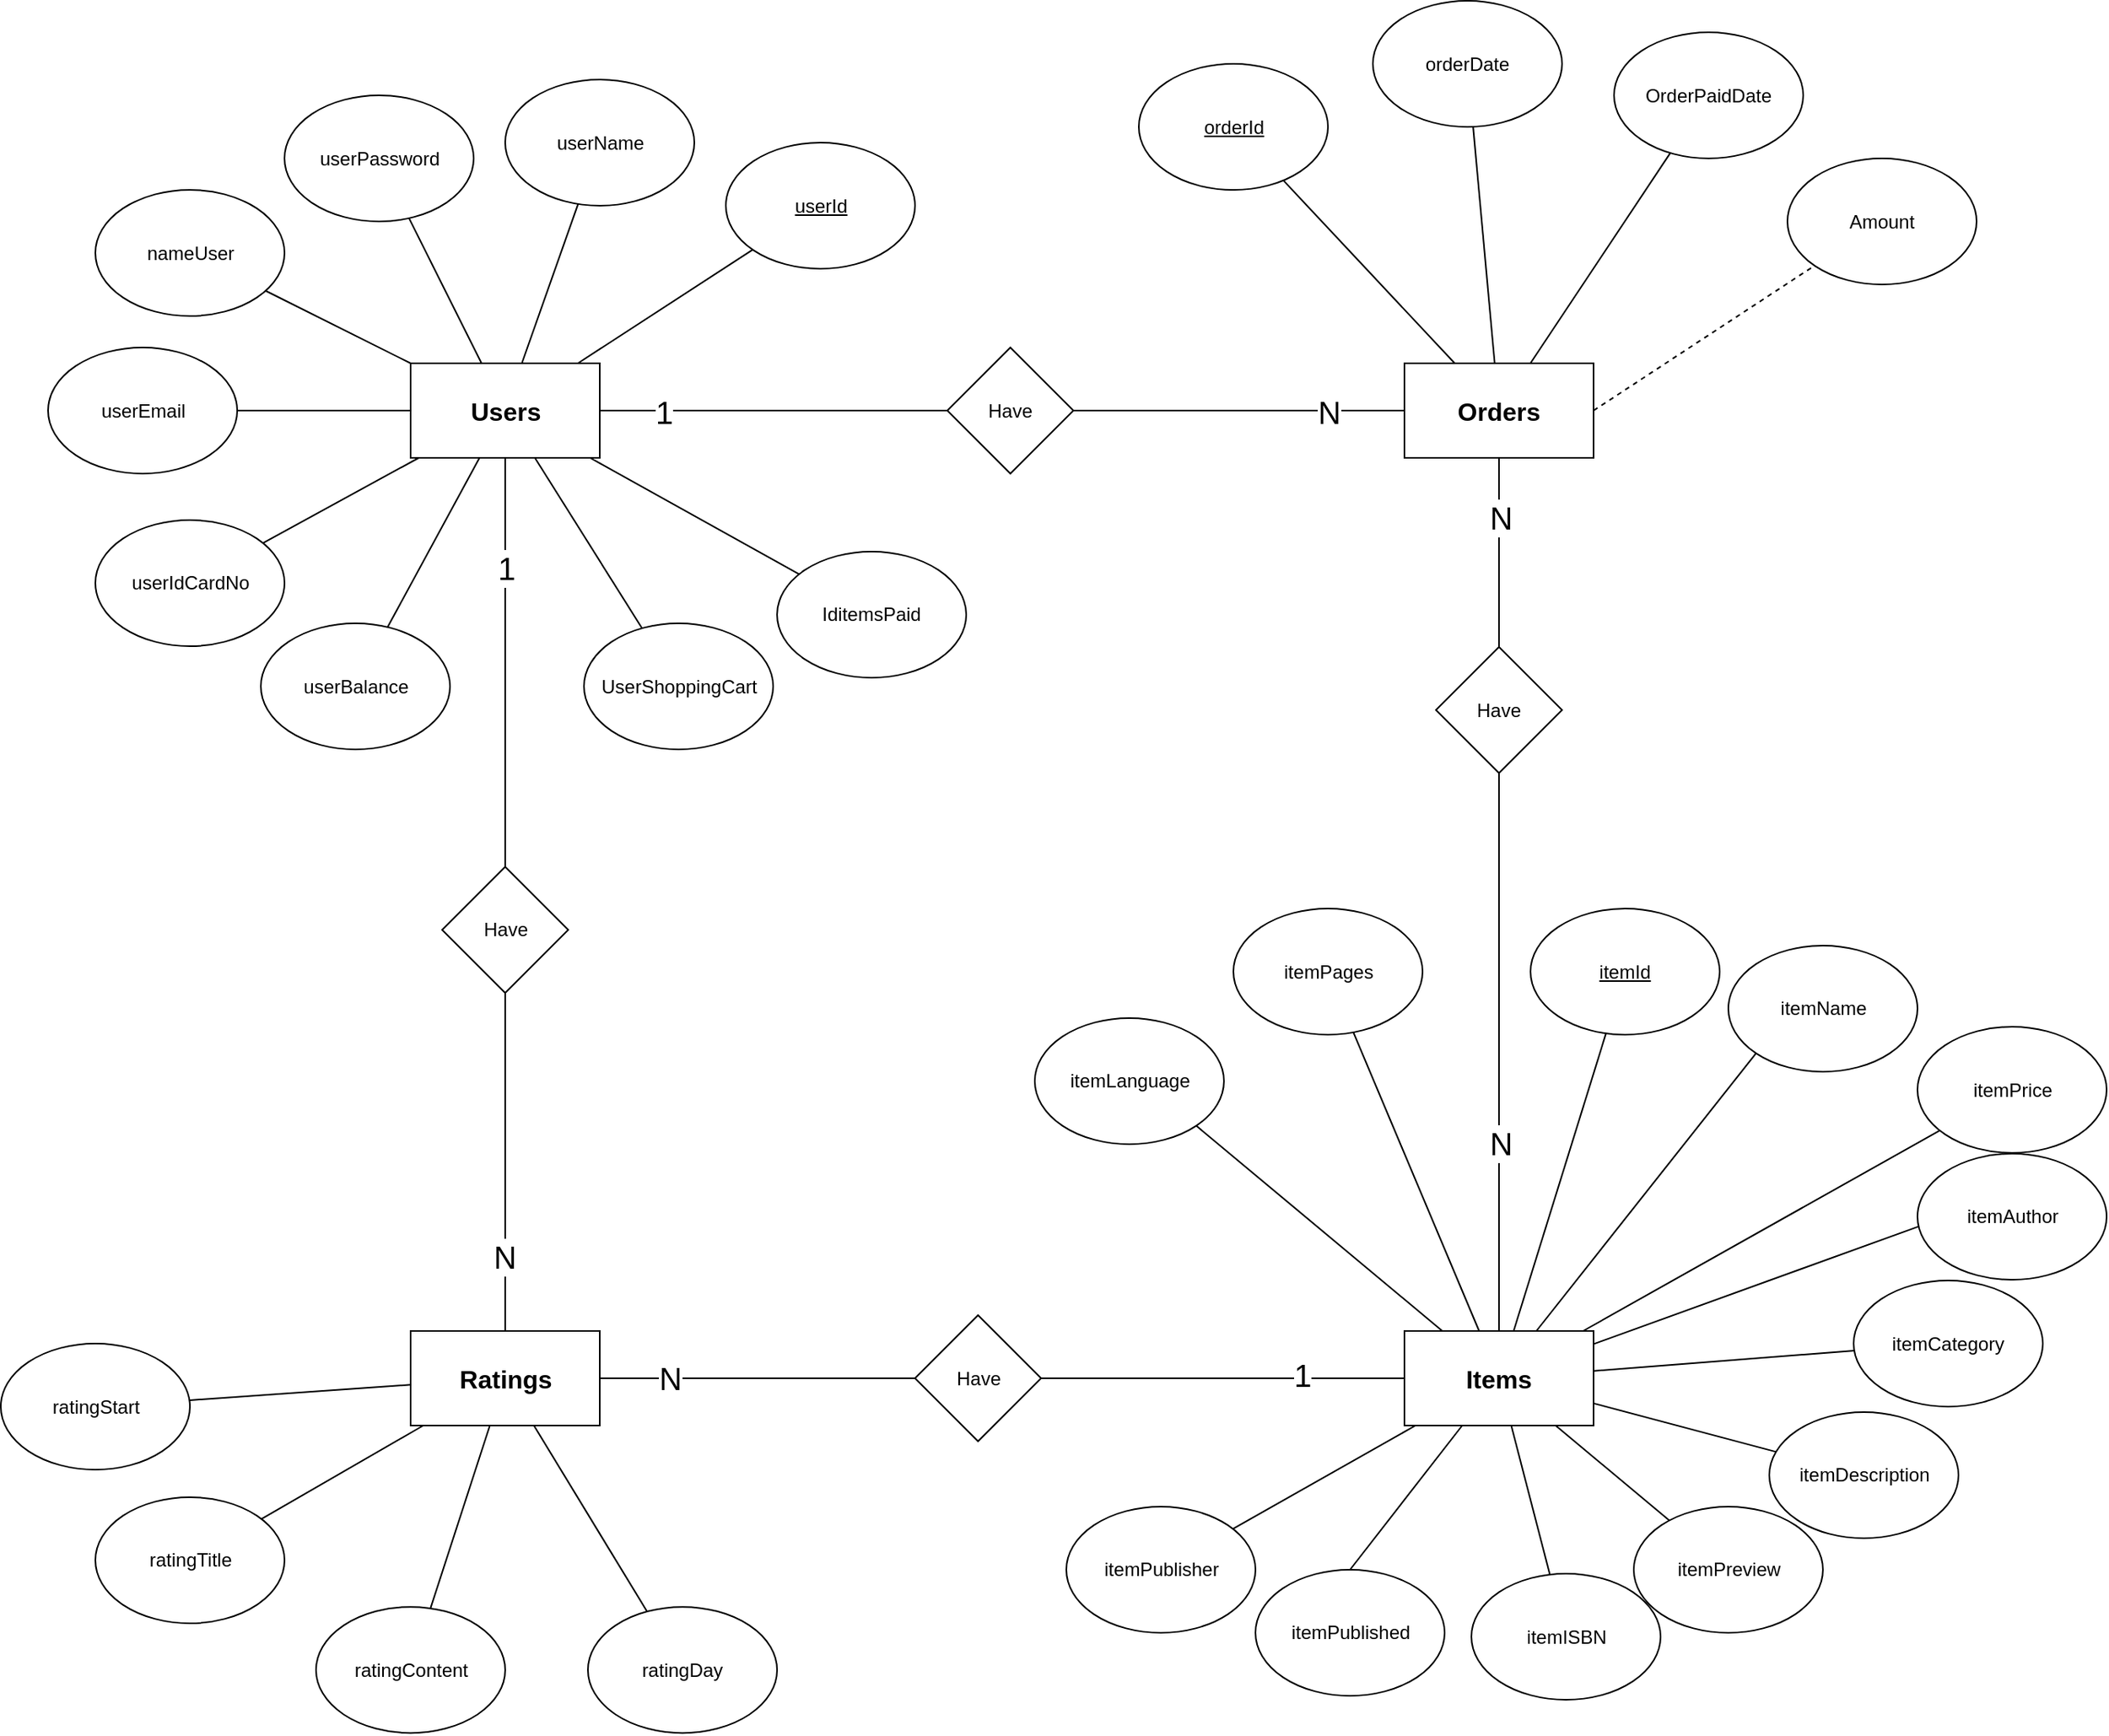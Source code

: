 <mxfile version="10.7.7" type="device"><diagram id="B8fjdtx8XUuWBiJUuwN5" name="Page-1"><mxGraphModel dx="1815" dy="1643" grid="1" gridSize="10" guides="1" tooltips="1" connect="1" arrows="1" fold="1" page="1" pageScale="1" pageWidth="827" pageHeight="1169" math="0" shadow="0"><root><mxCell id="0"/><mxCell id="1" parent="0"/><mxCell id="LwxiWS-IIAqCvhy7_PA3-1" value="&lt;font style=&quot;font-size: 16px&quot;&gt;&lt;b&gt;Items&lt;/b&gt;&lt;/font&gt;" style="rounded=0;whiteSpace=wrap;html=1;" parent="1" vertex="1"><mxGeometry x="97" y="-185.5" width="120" height="60" as="geometry"/></mxCell><mxCell id="LwxiWS-IIAqCvhy7_PA3-8" value="itemPublisher&lt;br&gt;" style="ellipse;whiteSpace=wrap;html=1;" parent="1" vertex="1"><mxGeometry x="-117.5" y="-74" width="120" height="80" as="geometry"/></mxCell><mxCell id="LwxiWS-IIAqCvhy7_PA3-9" value="itemPreview" style="ellipse;whiteSpace=wrap;html=1;" parent="1" vertex="1"><mxGeometry x="242.5" y="-74" width="120" height="80" as="geometry"/></mxCell><mxCell id="LwxiWS-IIAqCvhy7_PA3-21" value="itemPrice" style="ellipse;whiteSpace=wrap;html=1;" parent="1" vertex="1"><mxGeometry x="422.5" y="-378.5" width="120" height="80" as="geometry"/></mxCell><mxCell id="LwxiWS-IIAqCvhy7_PA3-22" value="itemDescription" style="ellipse;whiteSpace=wrap;html=1;" parent="1" vertex="1"><mxGeometry x="328.5" y="-134" width="120" height="80" as="geometry"/></mxCell><mxCell id="LwxiWS-IIAqCvhy7_PA3-24" value="itemPublished" style="ellipse;whiteSpace=wrap;html=1;" parent="1" vertex="1"><mxGeometry x="2.5" y="-34" width="120" height="80" as="geometry"/></mxCell><mxCell id="LwxiWS-IIAqCvhy7_PA3-25" value="itemPages" style="ellipse;whiteSpace=wrap;html=1;" parent="1" vertex="1"><mxGeometry x="-11.5" y="-453.5" width="120" height="80" as="geometry"/></mxCell><mxCell id="LwxiWS-IIAqCvhy7_PA3-26" value="itemISBN" style="ellipse;whiteSpace=wrap;html=1;" parent="1" vertex="1"><mxGeometry x="139.5" y="-31.5" width="120" height="80" as="geometry"/></mxCell><mxCell id="LwxiWS-IIAqCvhy7_PA3-27" value="itemLanguage" style="ellipse;whiteSpace=wrap;html=1;" parent="1" vertex="1"><mxGeometry x="-137.5" y="-384" width="120" height="80" as="geometry"/></mxCell><mxCell id="LwxiWS-IIAqCvhy7_PA3-28" value="itemCategory" style="ellipse;whiteSpace=wrap;html=1;" parent="1" vertex="1"><mxGeometry x="382" y="-217.5" width="120" height="80" as="geometry"/></mxCell><mxCell id="LwxiWS-IIAqCvhy7_PA3-29" value="itemName" style="ellipse;whiteSpace=wrap;html=1;" parent="1" vertex="1"><mxGeometry x="302.5" y="-430" width="120" height="80" as="geometry"/></mxCell><mxCell id="LwxiWS-IIAqCvhy7_PA3-34" value="&lt;b&gt;&lt;font style=&quot;font-size: 16px&quot;&gt;Users&lt;/font&gt;&lt;/b&gt;" style="rounded=0;whiteSpace=wrap;html=1;" parent="1" vertex="1"><mxGeometry x="-533.5" y="-799.5" width="120" height="60" as="geometry"/></mxCell><mxCell id="LwxiWS-IIAqCvhy7_PA3-36" value="userEmail" style="ellipse;whiteSpace=wrap;html=1;" parent="1" vertex="1"><mxGeometry x="-763.5" y="-809.5" width="120" height="80" as="geometry"/></mxCell><mxCell id="LwxiWS-IIAqCvhy7_PA3-44" value="userPassword" style="ellipse;whiteSpace=wrap;html=1;" parent="1" vertex="1"><mxGeometry x="-613.5" y="-969.5" width="120" height="80" as="geometry"/></mxCell><mxCell id="LwxiWS-IIAqCvhy7_PA3-50" value="&lt;u&gt;userId&lt;/u&gt;" style="ellipse;whiteSpace=wrap;html=1;" parent="1" vertex="1"><mxGeometry x="-333.5" y="-939.5" width="120" height="80" as="geometry"/></mxCell><mxCell id="LwxiWS-IIAqCvhy7_PA3-51" value="userName" style="ellipse;whiteSpace=wrap;html=1;" parent="1" vertex="1"><mxGeometry x="-473.5" y="-979.5" width="120" height="80" as="geometry"/></mxCell><mxCell id="LwxiWS-IIAqCvhy7_PA3-78" value="&lt;font style=&quot;font-size: 16px&quot;&gt;&lt;b&gt;Orders&lt;/b&gt;&lt;/font&gt;" style="rounded=0;whiteSpace=wrap;html=1;" parent="1" vertex="1"><mxGeometry x="97" y="-799.5" width="120" height="60" as="geometry"/></mxCell><mxCell id="LwxiWS-IIAqCvhy7_PA3-94" value="orderDate" style="ellipse;whiteSpace=wrap;html=1;" parent="1" vertex="1"><mxGeometry x="77" y="-1029.5" width="120" height="80" as="geometry"/></mxCell><mxCell id="LwxiWS-IIAqCvhy7_PA3-95" value="&lt;u&gt;orderId&lt;/u&gt;" style="ellipse;whiteSpace=wrap;html=1;" parent="1" vertex="1"><mxGeometry x="-71.5" y="-989.5" width="120" height="80" as="geometry"/></mxCell><mxCell id="LwxiWS-IIAqCvhy7_PA3-98" value="&lt;u&gt;itemId&lt;/u&gt;" style="ellipse;whiteSpace=wrap;html=1;" parent="1" vertex="1"><mxGeometry x="177" y="-453.5" width="120" height="80" as="geometry"/></mxCell><mxCell id="1ZZPjtE2MYIxebll1UgH-1" value="" style="endArrow=none;html=1;" parent="1" source="1ZZPjtE2MYIxebll1UgH-4" target="LwxiWS-IIAqCvhy7_PA3-34" edge="1"><mxGeometry width="50" height="50" relative="1" as="geometry"><mxPoint x="-153" y="-559.5" as="sourcePoint"/><mxPoint x="-283" y="-199.5" as="targetPoint"/></mxGeometry></mxCell><mxCell id="1ZZPjtE2MYIxebll1UgH-6" value="&lt;font style=&quot;font-size: 20px&quot;&gt;1&lt;/font&gt;" style="text;html=1;resizable=0;points=[];align=center;verticalAlign=middle;labelBackgroundColor=#ffffff;" parent="1ZZPjtE2MYIxebll1UgH-1" vertex="1" connectable="0"><mxGeometry x="0.525" y="6" relative="1" as="geometry"><mxPoint x="-12" y="-6" as="offset"/></mxGeometry></mxCell><mxCell id="1ZZPjtE2MYIxebll1UgH-4" value="Have" style="rhombus;whiteSpace=wrap;html=1;" parent="1" vertex="1"><mxGeometry x="-193" y="-809.5" width="80" height="80" as="geometry"/></mxCell><mxCell id="1ZZPjtE2MYIxebll1UgH-5" value="" style="endArrow=none;html=1;entryX=1;entryY=0.5;entryDx=0;entryDy=0;exitX=0;exitY=0.5;exitDx=0;exitDy=0;" parent="1" source="LwxiWS-IIAqCvhy7_PA3-78" target="1ZZPjtE2MYIxebll1UgH-4" edge="1"><mxGeometry width="50" height="50" relative="1" as="geometry"><mxPoint x="187.143" y="-688.786" as="sourcePoint"/><mxPoint x="-370" y="-441.643" as="targetPoint"/></mxGeometry></mxCell><mxCell id="1ZZPjtE2MYIxebll1UgH-7" value="&lt;font style=&quot;font-size: 20px&quot;&gt;N&lt;/font&gt;" style="text;html=1;resizable=0;points=[];align=center;verticalAlign=middle;labelBackgroundColor=#ffffff;" parent="1ZZPjtE2MYIxebll1UgH-5" vertex="1" connectable="0"><mxGeometry x="-0.537" relative="1" as="geometry"><mxPoint as="offset"/></mxGeometry></mxCell><mxCell id="RCoCI-62YOv6wNdzBF7K-1" value="" style="endArrow=none;html=1;" parent="1" source="LwxiWS-IIAqCvhy7_PA3-34" target="LwxiWS-IIAqCvhy7_PA3-50" edge="1"><mxGeometry width="50" height="50" relative="1" as="geometry"><mxPoint x="-353.5" y="-449.5" as="sourcePoint"/><mxPoint x="-303.5" y="-499.5" as="targetPoint"/></mxGeometry></mxCell><mxCell id="RCoCI-62YOv6wNdzBF7K-2" value="" style="endArrow=none;html=1;" parent="1" source="LwxiWS-IIAqCvhy7_PA3-34" target="LwxiWS-IIAqCvhy7_PA3-51" edge="1"><mxGeometry width="50" height="50" relative="1" as="geometry"><mxPoint x="-258.5" y="-444.5" as="sourcePoint"/><mxPoint x="-249" y="-494.5" as="targetPoint"/></mxGeometry></mxCell><mxCell id="RCoCI-62YOv6wNdzBF7K-3" value="" style="endArrow=none;html=1;" parent="1" source="LwxiWS-IIAqCvhy7_PA3-34" target="LwxiWS-IIAqCvhy7_PA3-44" edge="1"><mxGeometry width="50" height="50" relative="1" as="geometry"><mxPoint x="-248.5" y="-429.559" as="sourcePoint"/><mxPoint x="-248.5" y="-549.559" as="targetPoint"/></mxGeometry></mxCell><mxCell id="RCoCI-62YOv6wNdzBF7K-43" value="" style="endArrow=none;html=1;" parent="1" source="LwxiWS-IIAqCvhy7_PA3-25" target="LwxiWS-IIAqCvhy7_PA3-1" edge="1"><mxGeometry width="50" height="50" relative="1" as="geometry"><mxPoint x="-229.631" y="-297.915" as="sourcePoint"/><mxPoint x="-974" y="-352.5" as="targetPoint"/></mxGeometry></mxCell><mxCell id="RCoCI-62YOv6wNdzBF7K-44" value="" style="endArrow=none;html=1;exitX=0.5;exitY=0;exitDx=0;exitDy=0;" parent="1" source="LwxiWS-IIAqCvhy7_PA3-24" target="LwxiWS-IIAqCvhy7_PA3-1" edge="1"><mxGeometry width="50" height="50" relative="1" as="geometry"><mxPoint x="62.205" y="23.142" as="sourcePoint"/><mxPoint x="-974" y="-352.5" as="targetPoint"/></mxGeometry></mxCell><mxCell id="RCoCI-62YOv6wNdzBF7K-45" value="" style="endArrow=none;html=1;" parent="1" source="LwxiWS-IIAqCvhy7_PA3-8" target="LwxiWS-IIAqCvhy7_PA3-1" edge="1"><mxGeometry width="50" height="50" relative="1" as="geometry"><mxPoint x="-1024" y="-302.5" as="sourcePoint"/><mxPoint x="-974" y="-352.5" as="targetPoint"/></mxGeometry></mxCell><mxCell id="RCoCI-62YOv6wNdzBF7K-46" value="" style="endArrow=none;html=1;" parent="1" target="LwxiWS-IIAqCvhy7_PA3-1" edge="1"><mxGeometry width="50" height="50" relative="1" as="geometry"><mxPoint x="422.954" y="-251.677" as="sourcePoint"/><mxPoint x="-974" y="-352.5" as="targetPoint"/></mxGeometry></mxCell><mxCell id="RCoCI-62YOv6wNdzBF7K-47" value="" style="endArrow=none;html=1;" parent="1" source="LwxiWS-IIAqCvhy7_PA3-98" target="LwxiWS-IIAqCvhy7_PA3-1" edge="1"><mxGeometry width="50" height="50" relative="1" as="geometry"><mxPoint x="-1024" y="-302.5" as="sourcePoint"/><mxPoint x="-974" y="-352.5" as="targetPoint"/></mxGeometry></mxCell><mxCell id="RCoCI-62YOv6wNdzBF7K-48" value="" style="endArrow=none;html=1;entryX=1;entryY=1;entryDx=0;entryDy=0;" parent="1" source="LwxiWS-IIAqCvhy7_PA3-1" target="LwxiWS-IIAqCvhy7_PA3-27" edge="1"><mxGeometry width="50" height="50" relative="1" as="geometry"><mxPoint x="-1024" y="-302.5" as="sourcePoint"/><mxPoint x="-192.5" y="-361.5" as="targetPoint"/></mxGeometry></mxCell><mxCell id="RCoCI-62YOv6wNdzBF7K-49" value="" style="endArrow=none;html=1;" parent="1" source="LwxiWS-IIAqCvhy7_PA3-1" target="LwxiWS-IIAqCvhy7_PA3-26" edge="1"><mxGeometry width="50" height="50" relative="1" as="geometry"><mxPoint x="-1024" y="-302.5" as="sourcePoint"/><mxPoint x="-813.5" y="-742.5" as="targetPoint"/></mxGeometry></mxCell><mxCell id="RCoCI-62YOv6wNdzBF7K-50" value="" style="endArrow=none;html=1;" parent="1" source="LwxiWS-IIAqCvhy7_PA3-28" target="LwxiWS-IIAqCvhy7_PA3-1" edge="1"><mxGeometry width="50" height="50" relative="1" as="geometry"><mxPoint x="-724" y="-762.5" as="sourcePoint"/><mxPoint x="-700.5" y="-722.5" as="targetPoint"/></mxGeometry></mxCell><mxCell id="RCoCI-62YOv6wNdzBF7K-52" value="" style="endArrow=none;html=1;" parent="1" source="LwxiWS-IIAqCvhy7_PA3-21" target="LwxiWS-IIAqCvhy7_PA3-1" edge="1"><mxGeometry width="50" height="50" relative="1" as="geometry"><mxPoint x="-514" y="-782.5" as="sourcePoint"/><mxPoint x="-974" y="-352.5" as="targetPoint"/></mxGeometry></mxCell><mxCell id="RCoCI-62YOv6wNdzBF7K-57" value="" style="endArrow=none;html=1;" parent="1" source="LwxiWS-IIAqCvhy7_PA3-94" target="LwxiWS-IIAqCvhy7_PA3-78" edge="1"><mxGeometry width="50" height="50" relative="1" as="geometry"><mxPoint x="37" y="-689.5" as="sourcePoint"/><mxPoint x="157" y="-639.5" as="targetPoint"/></mxGeometry></mxCell><mxCell id="RCoCI-62YOv6wNdzBF7K-59" value="" style="endArrow=none;html=1;" parent="1" source="LwxiWS-IIAqCvhy7_PA3-95" target="LwxiWS-IIAqCvhy7_PA3-78" edge="1"><mxGeometry width="50" height="50" relative="1" as="geometry"><mxPoint x="337" y="-719.5" as="sourcePoint"/><mxPoint x="237" y="-474.5" as="targetPoint"/></mxGeometry></mxCell><mxCell id="P0OIAVo2PdF__6p0k3uB-4" value="" style="endArrow=none;html=1;" parent="1" source="LwxiWS-IIAqCvhy7_PA3-9" target="LwxiWS-IIAqCvhy7_PA3-1" edge="1"><mxGeometry width="50" height="50" relative="1" as="geometry"><mxPoint x="-1103.5" y="-542.5" as="sourcePoint"/><mxPoint x="-1053.5" y="-592.5" as="targetPoint"/></mxGeometry></mxCell><mxCell id="P0OIAVo2PdF__6p0k3uB-5" value="" style="endArrow=none;html=1;entryX=0;entryY=1;entryDx=0;entryDy=0;" parent="1" source="LwxiWS-IIAqCvhy7_PA3-1" target="LwxiWS-IIAqCvhy7_PA3-29" edge="1"><mxGeometry width="50" height="50" relative="1" as="geometry"><mxPoint x="-1013.5" y="-592.5" as="sourcePoint"/><mxPoint x="536.03" y="-451.402" as="targetPoint"/></mxGeometry></mxCell><mxCell id="P0OIAVo2PdF__6p0k3uB-23" value="" style="endArrow=none;html=1;" parent="1" source="LwxiWS-IIAqCvhy7_PA3-1" target="LwxiWS-IIAqCvhy7_PA3-22" edge="1"><mxGeometry width="50" height="50" relative="1" as="geometry"><mxPoint x="-553.5" y="-712.5" as="sourcePoint"/><mxPoint x="-503.5" y="-762.5" as="targetPoint"/></mxGeometry></mxCell><mxCell id="P0OIAVo2PdF__6p0k3uB-25" value="Have" style="rhombus;whiteSpace=wrap;html=1;" parent="1" vertex="1"><mxGeometry x="117" y="-619.5" width="80" height="80" as="geometry"/></mxCell><mxCell id="P0OIAVo2PdF__6p0k3uB-26" value="" style="endArrow=none;html=1;" parent="1" source="P0OIAVo2PdF__6p0k3uB-25" target="LwxiWS-IIAqCvhy7_PA3-78" edge="1"><mxGeometry width="50" height="50" relative="1" as="geometry"><mxPoint x="147" y="-639.5" as="sourcePoint"/><mxPoint x="197" y="-689.5" as="targetPoint"/></mxGeometry></mxCell><mxCell id="P0OIAVo2PdF__6p0k3uB-29" value="&lt;font style=&quot;font-size: 20px&quot;&gt;N&lt;/font&gt;" style="text;html=1;resizable=0;points=[];align=center;verticalAlign=middle;labelBackgroundColor=#ffffff;" parent="P0OIAVo2PdF__6p0k3uB-26" vertex="1" connectable="0"><mxGeometry x="0.375" y="-1" relative="1" as="geometry"><mxPoint as="offset"/></mxGeometry></mxCell><mxCell id="P0OIAVo2PdF__6p0k3uB-27" value="" style="endArrow=none;html=1;exitX=0.5;exitY=0;exitDx=0;exitDy=0;" parent="1" source="LwxiWS-IIAqCvhy7_PA3-1" target="P0OIAVo2PdF__6p0k3uB-25" edge="1"><mxGeometry width="50" height="50" relative="1" as="geometry"><mxPoint x="157" y="-399.5" as="sourcePoint"/><mxPoint x="317" y="-519.5" as="targetPoint"/></mxGeometry></mxCell><mxCell id="ORWbVGhuXjY-vYBwcFLn-7" value="&lt;font style=&quot;font-size: 20px&quot;&gt;N&lt;/font&gt;" style="text;html=1;resizable=0;points=[];align=center;verticalAlign=middle;labelBackgroundColor=#ffffff;" parent="P0OIAVo2PdF__6p0k3uB-27" vertex="1" connectable="0"><mxGeometry x="-0.323" y="-1" relative="1" as="geometry"><mxPoint as="offset"/></mxGeometry></mxCell><mxCell id="0nqi2Ube4NkctoNlduHj-3" value="OrderPaidDate" style="ellipse;whiteSpace=wrap;html=1;" parent="1" vertex="1"><mxGeometry x="230" y="-1009.5" width="120" height="80" as="geometry"/></mxCell><mxCell id="0nqi2Ube4NkctoNlduHj-4" value="" style="endArrow=none;html=1;" parent="1" source="LwxiWS-IIAqCvhy7_PA3-78" target="0nqi2Ube4NkctoNlduHj-3" edge="1"><mxGeometry width="50" height="50" relative="1" as="geometry"><mxPoint x="267" y="-757.506" as="sourcePoint"/><mxPoint x="457.5" y="-634.5" as="targetPoint"/></mxGeometry></mxCell><mxCell id="0nqi2Ube4NkctoNlduHj-17" value="&lt;div&gt;&lt;span&gt;UserShoppingCart&lt;/span&gt;&lt;/div&gt;" style="ellipse;whiteSpace=wrap;html=1;" parent="1" vertex="1"><mxGeometry x="-423.5" y="-634.5" width="120" height="80" as="geometry"/></mxCell><mxCell id="0nqi2Ube4NkctoNlduHj-18" value="" style="endArrow=none;html=1;" parent="1" source="LwxiWS-IIAqCvhy7_PA3-34" target="0nqi2Ube4NkctoNlduHj-17" edge="1"><mxGeometry width="50" height="50" relative="1" as="geometry"><mxPoint x="-523.5" y="-749.9" as="sourcePoint"/><mxPoint x="-655.157" y="-728.835" as="targetPoint"/></mxGeometry></mxCell><mxCell id="cDNMXbCX-yQ1hIqNWgTa-1" value="" style="endArrow=none;html=1;" parent="1" source="LwxiWS-IIAqCvhy7_PA3-34" target="LwxiWS-IIAqCvhy7_PA3-36" edge="1"><mxGeometry width="50" height="50" relative="1" as="geometry"><mxPoint x="-483.5" y="-839.5" as="sourcePoint"/><mxPoint x="-433.5" y="-889.5" as="targetPoint"/></mxGeometry></mxCell><mxCell id="cDNMXbCX-yQ1hIqNWgTa-2" value="nameUser" style="ellipse;whiteSpace=wrap;html=1;" parent="1" vertex="1"><mxGeometry x="-733.5" y="-909.5" width="120" height="80" as="geometry"/></mxCell><mxCell id="cDNMXbCX-yQ1hIqNWgTa-3" value="" style="endArrow=none;html=1;" parent="1" source="LwxiWS-IIAqCvhy7_PA3-34" target="cDNMXbCX-yQ1hIqNWgTa-2" edge="1"><mxGeometry width="50" height="50" relative="1" as="geometry"><mxPoint x="-375.887" y="-799.5" as="sourcePoint"/><mxPoint x="-251.5" y="-879.5" as="targetPoint"/></mxGeometry></mxCell><mxCell id="cDNMXbCX-yQ1hIqNWgTa-4" value="userBalance" style="ellipse;whiteSpace=wrap;html=1;" parent="1" vertex="1"><mxGeometry x="-628.5" y="-634.5" width="120" height="80" as="geometry"/></mxCell><mxCell id="cDNMXbCX-yQ1hIqNWgTa-5" value="" style="endArrow=none;html=1;" parent="1" source="LwxiWS-IIAqCvhy7_PA3-34" target="cDNMXbCX-yQ1hIqNWgTa-4" edge="1"><mxGeometry width="50" height="50" relative="1" as="geometry"><mxPoint x="-357.964" y="-709.5" as="sourcePoint"/><mxPoint x="-514.657" y="-698.835" as="targetPoint"/></mxGeometry></mxCell><mxCell id="cDNMXbCX-yQ1hIqNWgTa-6" value="userIdCardNo" style="ellipse;whiteSpace=wrap;html=1;" parent="1" vertex="1"><mxGeometry x="-733.5" y="-700" width="120" height="80" as="geometry"/></mxCell><mxCell id="cDNMXbCX-yQ1hIqNWgTa-7" value="" style="endArrow=none;html=1;" parent="1" source="LwxiWS-IIAqCvhy7_PA3-34" target="cDNMXbCX-yQ1hIqNWgTa-6" edge="1"><mxGeometry width="50" height="50" relative="1" as="geometry"><mxPoint x="-338.571" y="-749.5" as="sourcePoint"/><mxPoint x="-383.157" y="-708.835" as="targetPoint"/></mxGeometry></mxCell><mxCell id="q0Ns4YF4ctNwrWptymO3-1" value="&lt;font style=&quot;font-size: 16px&quot;&gt;&lt;b&gt;Ratings&lt;/b&gt;&lt;/font&gt;" style="rounded=0;whiteSpace=wrap;html=1;" parent="1" vertex="1"><mxGeometry x="-533.5" y="-185.5" width="120" height="60" as="geometry"/></mxCell><mxCell id="q0Ns4YF4ctNwrWptymO3-4" value="ratingStart" style="ellipse;whiteSpace=wrap;html=1;" parent="1" vertex="1"><mxGeometry x="-793.5" y="-177.5" width="120" height="80" as="geometry"/></mxCell><mxCell id="q0Ns4YF4ctNwrWptymO3-6" value="&lt;span&gt;ratingTitle&lt;/span&gt;" style="ellipse;whiteSpace=wrap;html=1;" parent="1" vertex="1"><mxGeometry x="-733.5" y="-80" width="120" height="80" as="geometry"/></mxCell><mxCell id="q0Ns4YF4ctNwrWptymO3-11" value="ratingContent" style="ellipse;whiteSpace=wrap;html=1;" parent="1" vertex="1"><mxGeometry x="-593.5" y="-10.429" width="120" height="80" as="geometry"/></mxCell><mxCell id="q0Ns4YF4ctNwrWptymO3-17" value="" style="endArrow=none;html=1;" parent="1" target="q0Ns4YF4ctNwrWptymO3-1" edge="1" source="q0Ns4YF4ctNwrWptymO3-6"><mxGeometry width="50" height="50" relative="1" as="geometry"><mxPoint x="-600.372" y="-7.85" as="sourcePoint"/><mxPoint x="-1506" y="-120.5" as="targetPoint"/></mxGeometry></mxCell><mxCell id="q0Ns4YF4ctNwrWptymO3-21" value="" style="endArrow=none;html=1;" parent="1" target="q0Ns4YF4ctNwrWptymO3-1" edge="1" source="q0Ns4YF4ctNwrWptymO3-11"><mxGeometry width="50" height="50" relative="1" as="geometry"><mxPoint x="-477.874" y="-14.184" as="sourcePoint"/><mxPoint x="-1232.5" y="-490.5" as="targetPoint"/></mxGeometry></mxCell><mxCell id="q0Ns4YF4ctNwrWptymO3-22" value="" style="endArrow=none;html=1;" parent="1" source="q0Ns4YF4ctNwrWptymO3-4" target="q0Ns4YF4ctNwrWptymO3-1" edge="1"><mxGeometry width="50" height="50" relative="1" as="geometry"><mxPoint x="-1046" y="-550.5" as="sourcePoint"/><mxPoint x="-1506" y="-120.5" as="targetPoint"/></mxGeometry></mxCell><mxCell id="q0Ns4YF4ctNwrWptymO3-26" value="" style="endArrow=none;html=1;exitX=0;exitY=0.5;exitDx=0;exitDy=0;" parent="1" source="q0Ns4YF4ctNwrWptymO3-27" target="q0Ns4YF4ctNwrWptymO3-1" edge="1"><mxGeometry width="50" height="50" relative="1" as="geometry"><mxPoint x="-174.333" y="-349.167" as="sourcePoint"/><mxPoint x="-694.5" y="-51" as="targetPoint"/></mxGeometry></mxCell><mxCell id="q0Ns4YF4ctNwrWptymO3-30" value="&lt;font style=&quot;font-size: 20px&quot;&gt;N&lt;/font&gt;" style="text;html=1;resizable=0;points=[];align=center;verticalAlign=middle;labelBackgroundColor=#ffffff;" parent="q0Ns4YF4ctNwrWptymO3-26" vertex="1" connectable="0"><mxGeometry x="0.556" y="-1" relative="1" as="geometry"><mxPoint as="offset"/></mxGeometry></mxCell><mxCell id="q0Ns4YF4ctNwrWptymO3-27" value="Have" style="rhombus;whiteSpace=wrap;html=1;" parent="1" vertex="1"><mxGeometry x="-213.5" y="-195.5" width="80" height="80" as="geometry"/></mxCell><mxCell id="-VRgQf9qKwvI7S8PseGB-1" value="ratingDay" style="ellipse;whiteSpace=wrap;html=1;" parent="1" vertex="1"><mxGeometry x="-421" y="-10.429" width="120" height="80" as="geometry"/></mxCell><mxCell id="-VRgQf9qKwvI7S8PseGB-2" value="" style="endArrow=none;html=1;" parent="1" source="-VRgQf9qKwvI7S8PseGB-1" target="q0Ns4YF4ctNwrWptymO3-1" edge="1"><mxGeometry width="50" height="50" relative="1" as="geometry"><mxPoint x="-366.996" y="-11.511" as="sourcePoint"/><mxPoint x="-319.498" y="-124.5" as="targetPoint"/></mxGeometry></mxCell><mxCell id="ORWbVGhuXjY-vYBwcFLn-3" value="" style="endArrow=none;html=1;exitX=1;exitY=0.5;exitDx=0;exitDy=0;entryX=0;entryY=0.5;entryDx=0;entryDy=0;" parent="1" source="q0Ns4YF4ctNwrWptymO3-27" target="LwxiWS-IIAqCvhy7_PA3-1" edge="1"><mxGeometry width="50" height="50" relative="1" as="geometry"><mxPoint x="-17.5" y="-184" as="sourcePoint"/><mxPoint x="32.5" y="-234" as="targetPoint"/></mxGeometry></mxCell><mxCell id="ORWbVGhuXjY-vYBwcFLn-4" value="&lt;font style=&quot;font-size: 20px&quot;&gt;1&lt;/font&gt;" style="text;html=1;resizable=0;points=[];align=center;verticalAlign=middle;labelBackgroundColor=#ffffff;" parent="ORWbVGhuXjY-vYBwcFLn-3" vertex="1" connectable="0"><mxGeometry x="0.432" y="3" relative="1" as="geometry"><mxPoint as="offset"/></mxGeometry></mxCell><mxCell id="ORWbVGhuXjY-vYBwcFLn-8" value="itemAuthor" style="ellipse;whiteSpace=wrap;html=1;" parent="1" vertex="1"><mxGeometry x="422.5" y="-298" width="120" height="80" as="geometry"/></mxCell><mxCell id="72aRmw2q_48XFS23hLi0-1" value="IditemsPaid" style="ellipse;whiteSpace=wrap;html=1;" parent="1" vertex="1"><mxGeometry x="-301" y="-680" width="120" height="80" as="geometry"/></mxCell><mxCell id="72aRmw2q_48XFS23hLi0-2" value="" style="endArrow=none;html=1;" parent="1" source="LwxiWS-IIAqCvhy7_PA3-34" target="72aRmw2q_48XFS23hLi0-1" edge="1"><mxGeometry width="50" height="50" relative="1" as="geometry"><mxPoint x="-332.141" y="-785" as="sourcePoint"/><mxPoint x="-532.657" y="-774.335" as="targetPoint"/></mxGeometry></mxCell><mxCell id="l3FDIby4DkzLhMdsIWX7-2" value="" style="endArrow=none;html=1;exitX=0.5;exitY=1;exitDx=0;exitDy=0;entryX=0.5;entryY=0;entryDx=0;entryDy=0;" parent="1" source="l3FDIby4DkzLhMdsIWX7-4" target="q0Ns4YF4ctNwrWptymO3-1" edge="1"><mxGeometry width="50" height="50" relative="1" as="geometry"><mxPoint x="-602.315" y="-450.815" as="sourcePoint"/><mxPoint x="-379.339" y="-189" as="targetPoint"/></mxGeometry></mxCell><mxCell id="l3FDIby4DkzLhMdsIWX7-3" value="&lt;font style=&quot;font-size: 20px&quot;&gt;N&lt;/font&gt;" style="text;html=1;resizable=0;points=[];align=center;verticalAlign=middle;labelBackgroundColor=#ffffff;" parent="l3FDIby4DkzLhMdsIWX7-2" vertex="1" connectable="0"><mxGeometry x="0.556" y="-1" relative="1" as="geometry"><mxPoint as="offset"/></mxGeometry></mxCell><mxCell id="l3FDIby4DkzLhMdsIWX7-4" value="Have" style="rhombus;whiteSpace=wrap;html=1;" parent="1" vertex="1"><mxGeometry x="-513.5" y="-480" width="80" height="80" as="geometry"/></mxCell><mxCell id="l3FDIby4DkzLhMdsIWX7-5" value="" style="endArrow=none;html=1;" parent="1" source="l3FDIby4DkzLhMdsIWX7-4" target="LwxiWS-IIAqCvhy7_PA3-34" edge="1"><mxGeometry width="50" height="50" relative="1" as="geometry"><mxPoint x="-427" y="-440" as="sourcePoint"/><mxPoint x="-427.092" y="-739.5" as="targetPoint"/></mxGeometry></mxCell><mxCell id="l3FDIby4DkzLhMdsIWX7-6" value="&lt;font style=&quot;font-size: 20px&quot;&gt;1&lt;/font&gt;" style="text;html=1;resizable=0;points=[];align=center;verticalAlign=middle;labelBackgroundColor=#ffffff;" parent="l3FDIby4DkzLhMdsIWX7-5" vertex="1" connectable="0"><mxGeometry x="0.432" y="3" relative="1" as="geometry"><mxPoint x="3" y="-4" as="offset"/></mxGeometry></mxCell><mxCell id="VZTTFGtNmfdlQbpMp7eP-1" value="Amount" style="ellipse;whiteSpace=wrap;html=1;" vertex="1" parent="1"><mxGeometry x="340" y="-929.5" width="120" height="80" as="geometry"/></mxCell><mxCell id="VZTTFGtNmfdlQbpMp7eP-2" value="" style="endArrow=none;html=1;exitX=1;exitY=0.5;exitDx=0;exitDy=0;dashed=1;" edge="1" parent="1" target="VZTTFGtNmfdlQbpMp7eP-1" source="LwxiWS-IIAqCvhy7_PA3-78"><mxGeometry width="50" height="50" relative="1" as="geometry"><mxPoint x="233.989" y="-699.5" as="sourcePoint"/><mxPoint x="489" y="-534.5" as="targetPoint"/></mxGeometry></mxCell></root></mxGraphModel></diagram></mxfile>